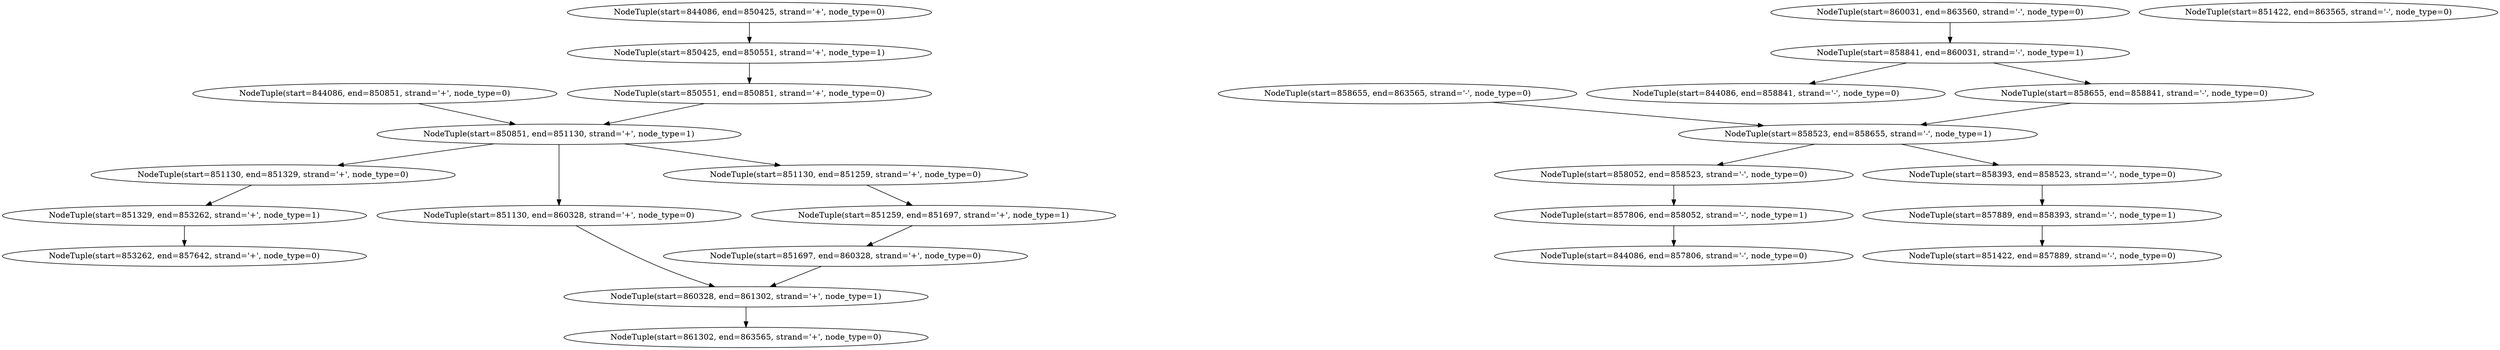strict digraph G {
"NodeTuple(start=853262, end=857642, strand='+', node_type=0)" [scores="[150.02613356163391, 85.140728559419003, 69.609562690348795, 46.705771095446408, 116.52617857387861, 40.247913748276204, 77.192412437270804, 150.02613356163391, 85.140728559419003, 69.609562690348795, 46.705771095446408, 116.52617857387861, 40.247913748276204, 77.192412437270804, 150.02613356163391, 85.140728559419003, 69.609562690348795, 46.705771095446408, 116.52617857387861, 40.247913748276204, 77.192412437270804, 150.02613356163391, 85.140728559419003, 69.609562690348795, 46.705771095446408, 116.52617857387861, 40.247913748276204, 77.192412437270804, 150.02613356163391, 85.140728559419003, 69.609562690348795, 46.705771095446408, 116.52617857387861, 40.247913748276204, 77.192412437270804, 150.02613356163391, 85.140728559419003, 69.609562690348795, 46.705771095446408, 116.52617857387861, 40.247913748276204, 77.192412437270804, 150.02613356163391, 85.140728559419003, 69.609562690348795, 46.705771095446408, 116.52617857387861, 40.247913748276204, 77.192412437270804, 150.02613356163391, 85.140728559419003, 69.609562690348795, 46.705771095446408, 55.647086827500004, 116.52617857387861, 40.247913748276204, 77.192412437270804, 499.11605991237599, 87.38337124955531]"];
"NodeTuple(start=858655, end=863565, strand='-', node_type=0)" [scores="[279.866520098384]"];
"NodeTuple(start=857889, end=858393, strand='-', node_type=1)" [scores="[655.89084455643683]"];
"NodeTuple(start=851697, end=860328, strand='+', node_type=0)" [scores="[150.02613356163391, 85.140728559419003, 69.609562690348795, 46.705771095446408, 116.52617857387861, 40.247913748276204, 77.192412437270804, 150.02613356163391, 85.140728559419003, 69.609562690348795, 46.705771095446408, 116.52617857387861, 40.247913748276204, 77.192412437270804, 150.02613356163391, 85.140728559419003, 69.609562690348795, 46.705771095446408, 116.52617857387861, 40.247913748276204, 77.192412437270804, 150.02613356163391, 85.140728559419003, 69.609562690348795, 46.705771095446408, 116.52617857387861, 40.247913748276204, 77.192412437270804, 150.02613356163391, 85.140728559419003, 69.609562690348795, 46.705771095446408, 116.52617857387861, 40.247913748276204, 77.192412437270804, 150.02613356163391, 85.140728559419003, 69.609562690348795, 46.705771095446408, 116.52617857387861, 40.247913748276204, 77.192412437270804, 150.02613356163391, 85.140728559419003, 69.609562690348795, 46.705771095446408, 116.52617857387861, 40.247913748276204, 77.192412437270804, 150.02613356163391, 85.140728559419003, 69.609562690348795, 46.705771095446408, 55.647086827500004, 116.52617857387861, 40.247913748276204, 77.192412437270804, 765.67183623487631, 171.51648739316741]"];
"NodeTuple(start=857806, end=858052, strand='-', node_type=1)" [scores="[905.50464520328967]"];
"NodeTuple(start=858841, end=860031, strand='-', node_type=1)" [scores="[1332.9327029649321, 905.50464520328967]"];
"NodeTuple(start=860031, end=863560, strand='-', node_type=0)" [scores="[258.96936295767699, 179.66523630509442]"];
"NodeTuple(start=844086, end=850851, strand='+', node_type=0)" [scores="[68.694189717873599, 380.01681205668814, 370.76139215701505, 1250.8941053774099, 1537.8074583641971]"];
"NodeTuple(start=860328, end=861302, strand='+', node_type=1)" [scores="[1555.7394267235575, 4188.9921450489583, 3159.7925448279284]"];
"NodeTuple(start=851259, end=851697, strand='+', node_type=1)" [scores="[1555.7394267235575]"];
"NodeTuple(start=851130, end=851329, strand='+', node_type=0)" [scores="[41.179144246501998, 28.933928250684701]"];
"NodeTuple(start=850425, end=850551, strand='+', node_type=1)" [scores="[1555.7394267235575]"];
"NodeTuple(start=844086, end=850425, strand='+', node_type=0)" [scores="[68.694189717873599, 380.01681205668814, 551.69889347059382]"];
"NodeTuple(start=850851, end=851130, strand='+', node_type=1)" [scores="[1555.7394267235575, 4188.9921450489583, 1791.189309536288, 487.07869165725504]"];
"NodeTuple(start=844086, end=858841, strand='-', node_type=0)" [scores="[150.02613356163391, 85.140728559419003, 69.609562690348795, 46.705771095446408, 116.52617857387861, 40.247913748276204, 77.192412437270804, 150.02613356163391, 85.140728559419003, 69.609562690348795, 46.705771095446408, 116.52617857387861, 40.247913748276204, 77.192412437270804, 150.02613356163391, 85.140728559419003, 69.609562690348795, 46.705771095446408, 116.52617857387861, 40.247913748276204, 77.192412437270804, 150.02613356163391, 85.140728559419003, 69.609562690348795, 46.705771095446408, 116.52617857387861, 40.247913748276204, 77.192412437270804, 150.02613356163391, 85.140728559419003, 69.609562690348795, 46.705771095446408, 116.52617857387861, 40.247913748276204, 77.192412437270804, 150.02613356163391, 85.140728559419003, 69.609562690348795, 46.705771095446408, 116.52617857387861, 40.247913748276204, 77.192412437270804, 150.02613356163391, 85.140728559419003, 69.609562690348795, 46.705771095446408, 116.52617857387861, 40.247913748276204, 77.192412437270804, 150.02613356163391, 85.140728559419003, 69.609562690348795, 46.705771095446408, 68.694189717873599, 116.52617857387861, 380.01681205668814, 40.247913748276204, 671.4929940173605, 77.192412437270804, 1073.9633400072551]"];
"NodeTuple(start=850551, end=850851, strand='+', node_type=0)" [scores="[26.613550095060003]"];
"NodeTuple(start=858052, end=858523, strand='-', node_type=0)" [scores="[23.979123349305603]"];
"NodeTuple(start=858523, end=858655, strand='-', node_type=1)" [scores="[905.50464520328967, 655.89084455643683]"];
"NodeTuple(start=844086, end=857806, strand='-', node_type=0)" [scores="[150.02613356163391, 85.140728559419003, 69.609562690348795, 46.705771095446408, 116.52617857387861, 40.247913748276204, 77.192412437270804, 150.02613356163391, 85.140728559419003, 69.609562690348795, 46.705771095446408, 116.52617857387861, 40.247913748276204, 77.192412437270804, 150.02613356163391, 85.140728559419003, 69.609562690348795, 46.705771095446408, 116.52617857387861, 40.247913748276204, 77.192412437270804, 150.02613356163391, 85.140728559419003, 69.609562690348795, 46.705771095446408, 116.52617857387861, 40.247913748276204, 77.192412437270804, 150.02613356163391, 85.140728559419003, 69.609562690348795, 46.705771095446408, 116.52617857387861, 40.247913748276204, 77.192412437270804, 150.02613356163391, 85.140728559419003, 69.609562690348795, 46.705771095446408, 116.52617857387861, 40.247913748276204, 77.192412437270804, 150.02613356163391, 85.140728559419003, 69.609562690348795, 46.705771095446408, 116.52617857387861, 40.247913748276204, 77.192412437270804, 150.02613356163391, 85.140728559419003, 69.609562690348795, 46.705771095446408, 68.694189717873599, 116.52617857387861, 380.01681205668814, 40.247913748276204, 671.4929940173605, 77.192412437270804, 692.39082282495997]"];
"NodeTuple(start=858393, end=858523, strand='-', node_type=0)" [scores="[7.4099078641120002]"];
"NodeTuple(start=861302, end=863565, strand='+', node_type=0)" [scores="[27.884421139672902, 640.2194045076194, 34.018995534208798, 200.31132038215162, 522.5536856262388]"];
"NodeTuple(start=851422, end=857889, strand='-', node_type=0)" [scores="[150.02613356163391, 85.140728559419003, 69.609562690348795, 46.705771095446408, 116.52617857387861, 40.247913748276204, 77.192412437270804, 150.02613356163391, 85.140728559419003, 69.609562690348795, 46.705771095446408, 116.52617857387861, 40.247913748276204, 77.192412437270804, 150.02613356163391, 85.140728559419003, 69.609562690348795, 46.705771095446408, 116.52617857387861, 40.247913748276204, 77.192412437270804, 150.02613356163391, 85.140728559419003, 69.609562690348795, 46.705771095446408, 116.52617857387861, 40.247913748276204, 77.192412437270804, 150.02613356163391, 85.140728559419003, 69.609562690348795, 46.705771095446408, 116.52617857387861, 40.247913748276204, 77.192412437270804, 150.02613356163391, 85.140728559419003, 69.609562690348795, 46.705771095446408, 116.52617857387861, 40.247913748276204, 77.192412437270804, 150.02613356163391, 85.140728559419003, 69.609562690348795, 46.705771095446408, 116.52617857387861, 40.247913748276204, 77.192412437270804, 150.02613356163391, 85.140728559419003, 69.609562690348795, 46.705771095446408, 116.52617857387861, 40.247913748276204, 77.192412437270804, 368.6144165939408]"];
"NodeTuple(start=851130, end=860328, strand='+', node_type=0)" [scores="[150.02613356163391, 85.140728559419003, 69.609562690348795, 46.705771095446408, 116.52617857387861, 40.247913748276204, 77.192412437270804, 150.02613356163391, 85.140728559419003, 69.609562690348795, 46.705771095446408, 116.52617857387861, 40.247913748276204, 77.192412437270804, 150.02613356163391, 85.140728559419003, 69.609562690348795, 46.705771095446408, 116.52617857387861, 40.247913748276204, 77.192412437270804, 150.02613356163391, 85.140728559419003, 69.609562690348795, 46.705771095446408, 116.52617857387861, 40.247913748276204, 77.192412437270804, 150.02613356163391, 85.140728559419003, 69.609562690348795, 46.705771095446408, 116.52617857387861, 40.247913748276204, 77.192412437270804, 150.02613356163391, 85.140728559419003, 69.609562690348795, 46.705771095446408, 116.52617857387861, 40.247913748276204, 77.192412437270804, 150.02613356163391, 85.140728559419003, 69.609562690348795, 46.705771095446408, 116.52617857387861, 40.247913748276204, 77.192412437270804, 150.02613356163391, 85.140728559419003, 69.609562690348795, 46.705771095446408, 55.647086827500004, 116.52617857387861, 40.247913748276204, 77.192412437270804, 2519.573140320309, 2128.6310010585225, 164.57055374957042, 171.51648739316741]"];
"NodeTuple(start=851130, end=851259, strand='+', node_type=0)" [scores="[11.443826540875802]"];
"NodeTuple(start=851329, end=853262, strand='+', node_type=1)" [scores="[1791.189309536288, 487.07869165725504]"];
"NodeTuple(start=858655, end=858841, strand='-', node_type=0)" [scores="[9.4694627239296008]"];
"NodeTuple(start=851422, end=863565, strand='-', node_type=0)" [scores="[150.02613356163391, 85.140728559419003, 69.609562690348795, 46.705771095446408, 116.52617857387861, 40.247913748276204, 77.192412437270804, 150.02613356163391, 85.140728559419003, 69.609562690348795, 46.705771095446408, 116.52617857387861, 40.247913748276204, 77.192412437270804, 150.02613356163391, 85.140728559419003, 69.609562690348795, 46.705771095446408, 116.52617857387861, 40.247913748276204, 77.192412437270804, 150.02613356163391, 85.140728559419003, 69.609562690348795, 46.705771095446408, 116.52617857387861, 40.247913748276204, 77.192412437270804, 150.02613356163391, 85.140728559419003, 69.609562690348795, 46.705771095446408, 116.52617857387861, 40.247913748276204, 77.192412437270804, 150.02613356163391, 85.140728559419003, 69.609562690348795, 46.705771095446408, 116.52617857387861, 40.247913748276204, 77.192412437270804, 150.02613356163391, 85.140728559419003, 69.609562690348795, 46.705771095446408, 116.52617857387861, 40.247913748276204, 77.192412437270804, 150.02613356163391, 85.140728559419003, 69.609562690348795, 46.705771095446408, 116.52617857387861, 40.247913748276204, 77.192412437270804, 345.94960316568302, 1185.8714832022958]"];
"NodeTuple(start=858655, end=863565, strand='-', node_type=0)" -> "NodeTuple(start=858523, end=858655, strand='-', node_type=1)";
"NodeTuple(start=857889, end=858393, strand='-', node_type=1)" -> "NodeTuple(start=851422, end=857889, strand='-', node_type=0)";
"NodeTuple(start=851697, end=860328, strand='+', node_type=0)" -> "NodeTuple(start=860328, end=861302, strand='+', node_type=1)";
"NodeTuple(start=857806, end=858052, strand='-', node_type=1)" -> "NodeTuple(start=844086, end=857806, strand='-', node_type=0)";
"NodeTuple(start=858841, end=860031, strand='-', node_type=1)" -> "NodeTuple(start=844086, end=858841, strand='-', node_type=0)";
"NodeTuple(start=858841, end=860031, strand='-', node_type=1)" -> "NodeTuple(start=858655, end=858841, strand='-', node_type=0)";
"NodeTuple(start=860031, end=863560, strand='-', node_type=0)" -> "NodeTuple(start=858841, end=860031, strand='-', node_type=1)";
"NodeTuple(start=844086, end=850851, strand='+', node_type=0)" -> "NodeTuple(start=850851, end=851130, strand='+', node_type=1)";
"NodeTuple(start=860328, end=861302, strand='+', node_type=1)" -> "NodeTuple(start=861302, end=863565, strand='+', node_type=0)";
"NodeTuple(start=851259, end=851697, strand='+', node_type=1)" -> "NodeTuple(start=851697, end=860328, strand='+', node_type=0)";
"NodeTuple(start=851130, end=851329, strand='+', node_type=0)" -> "NodeTuple(start=851329, end=853262, strand='+', node_type=1)";
"NodeTuple(start=850425, end=850551, strand='+', node_type=1)" -> "NodeTuple(start=850551, end=850851, strand='+', node_type=0)";
"NodeTuple(start=844086, end=850425, strand='+', node_type=0)" -> "NodeTuple(start=850425, end=850551, strand='+', node_type=1)";
"NodeTuple(start=850851, end=851130, strand='+', node_type=1)" -> "NodeTuple(start=851130, end=851259, strand='+', node_type=0)";
"NodeTuple(start=850851, end=851130, strand='+', node_type=1)" -> "NodeTuple(start=851130, end=851329, strand='+', node_type=0)";
"NodeTuple(start=850851, end=851130, strand='+', node_type=1)" -> "NodeTuple(start=851130, end=860328, strand='+', node_type=0)";
"NodeTuple(start=850551, end=850851, strand='+', node_type=0)" -> "NodeTuple(start=850851, end=851130, strand='+', node_type=1)";
"NodeTuple(start=858052, end=858523, strand='-', node_type=0)" -> "NodeTuple(start=857806, end=858052, strand='-', node_type=1)";
"NodeTuple(start=858523, end=858655, strand='-', node_type=1)" -> "NodeTuple(start=858052, end=858523, strand='-', node_type=0)";
"NodeTuple(start=858523, end=858655, strand='-', node_type=1)" -> "NodeTuple(start=858393, end=858523, strand='-', node_type=0)";
"NodeTuple(start=858393, end=858523, strand='-', node_type=0)" -> "NodeTuple(start=857889, end=858393, strand='-', node_type=1)";
"NodeTuple(start=851130, end=860328, strand='+', node_type=0)" -> "NodeTuple(start=860328, end=861302, strand='+', node_type=1)";
"NodeTuple(start=851130, end=851259, strand='+', node_type=0)" -> "NodeTuple(start=851259, end=851697, strand='+', node_type=1)";
"NodeTuple(start=851329, end=853262, strand='+', node_type=1)" -> "NodeTuple(start=853262, end=857642, strand='+', node_type=0)";
"NodeTuple(start=858655, end=858841, strand='-', node_type=0)" -> "NodeTuple(start=858523, end=858655, strand='-', node_type=1)";
}
